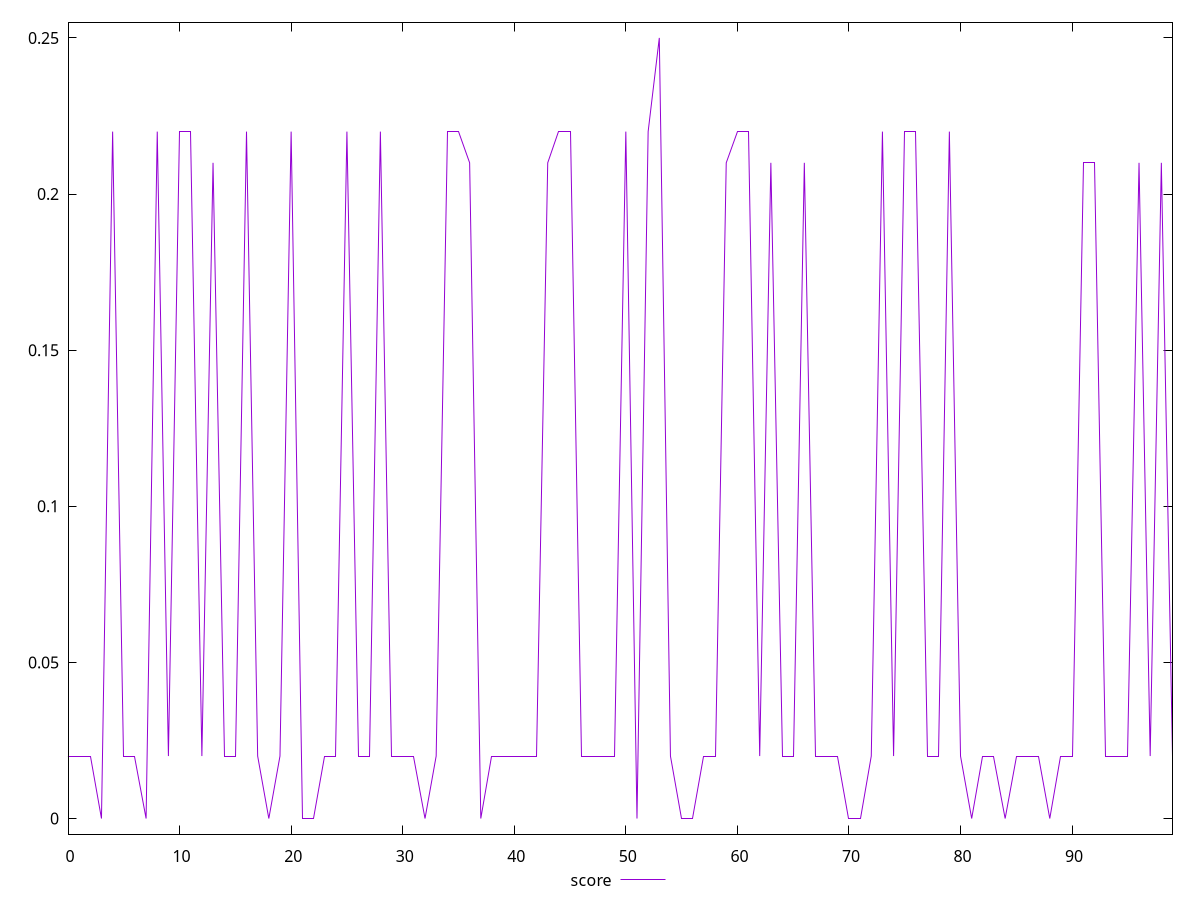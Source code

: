 reset

$score <<EOF
0 0.02
1 0.02
2 0.02
3 0
4 0.22
5 0.02
6 0.02
7 0
8 0.22
9 0.02
10 0.22
11 0.22
12 0.02
13 0.21
14 0.02
15 0.02
16 0.22
17 0.02
18 0
19 0.02
20 0.22
21 0
22 0
23 0.02
24 0.02
25 0.22
26 0.02
27 0.02
28 0.22
29 0.02
30 0.02
31 0.02
32 0
33 0.02
34 0.22
35 0.22
36 0.21
37 0
38 0.02
39 0.02
40 0.02
41 0.02
42 0.02
43 0.21
44 0.22
45 0.22
46 0.02
47 0.02
48 0.02
49 0.02
50 0.22
51 0
52 0.22
53 0.25
54 0.02
55 0
56 0
57 0.02
58 0.02
59 0.21
60 0.22
61 0.22
62 0.02
63 0.21
64 0.02
65 0.02
66 0.21
67 0.02
68 0.02
69 0.02
70 0
71 0
72 0.02
73 0.22
74 0.02
75 0.22
76 0.22
77 0.02
78 0.02
79 0.22
80 0.02
81 0
82 0.02
83 0.02
84 0
85 0.02
86 0.02
87 0.02
88 0
89 0.02
90 0.02
91 0.21
92 0.21
93 0.02
94 0.02
95 0.02
96 0.21
97 0.02
98 0.21
99 0.02
EOF

set key outside below
set xrange [0:99]
set yrange [-0.005:0.255]
set trange [-0.005:0.255]
set terminal svg size 640, 500 enhanced background rgb 'white'
set output "report_00017_2021-02-10T15-08-03.406Z/cumulative-layout-shift/samples/pages+cached+noadtech/score/values.svg"

plot $score title "score" with line

reset
